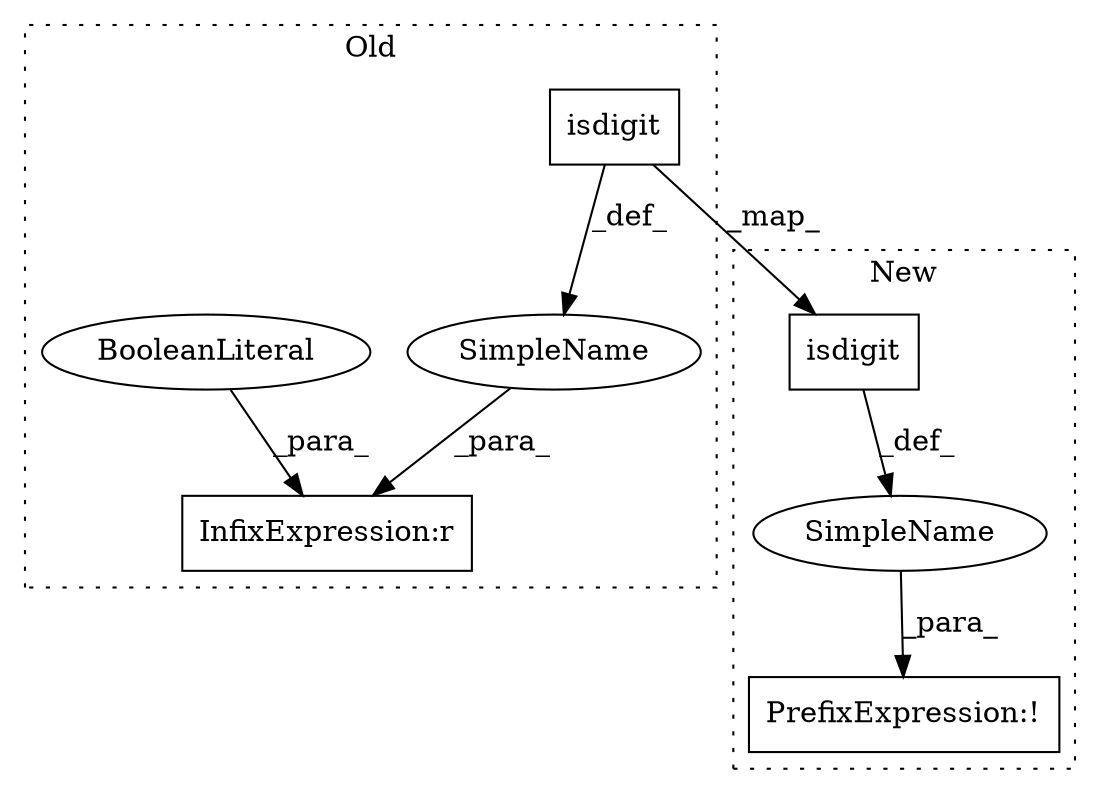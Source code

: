 digraph G {
subgraph cluster0 {
1 [label="isdigit" a="32" s="24130" l="9" shape="box"];
3 [label="SimpleName" a="42" s="" l="" shape="ellipse"];
4 [label="InfixExpression:r" a="27" s="24139" l="4" shape="box"];
5 [label="BooleanLiteral" a="9" s="24143" l="5" shape="ellipse"];
label = "Old";
style="dotted";
}
subgraph cluster1 {
2 [label="isdigit" a="32" s="24025" l="9" shape="box"];
6 [label="SimpleName" a="42" s="" l="" shape="ellipse"];
7 [label="PrefixExpression:!" a="38" s="24019" l="1" shape="box"];
label = "New";
style="dotted";
}
1 -> 2 [label="_map_"];
1 -> 3 [label="_def_"];
2 -> 6 [label="_def_"];
3 -> 4 [label="_para_"];
5 -> 4 [label="_para_"];
6 -> 7 [label="_para_"];
}